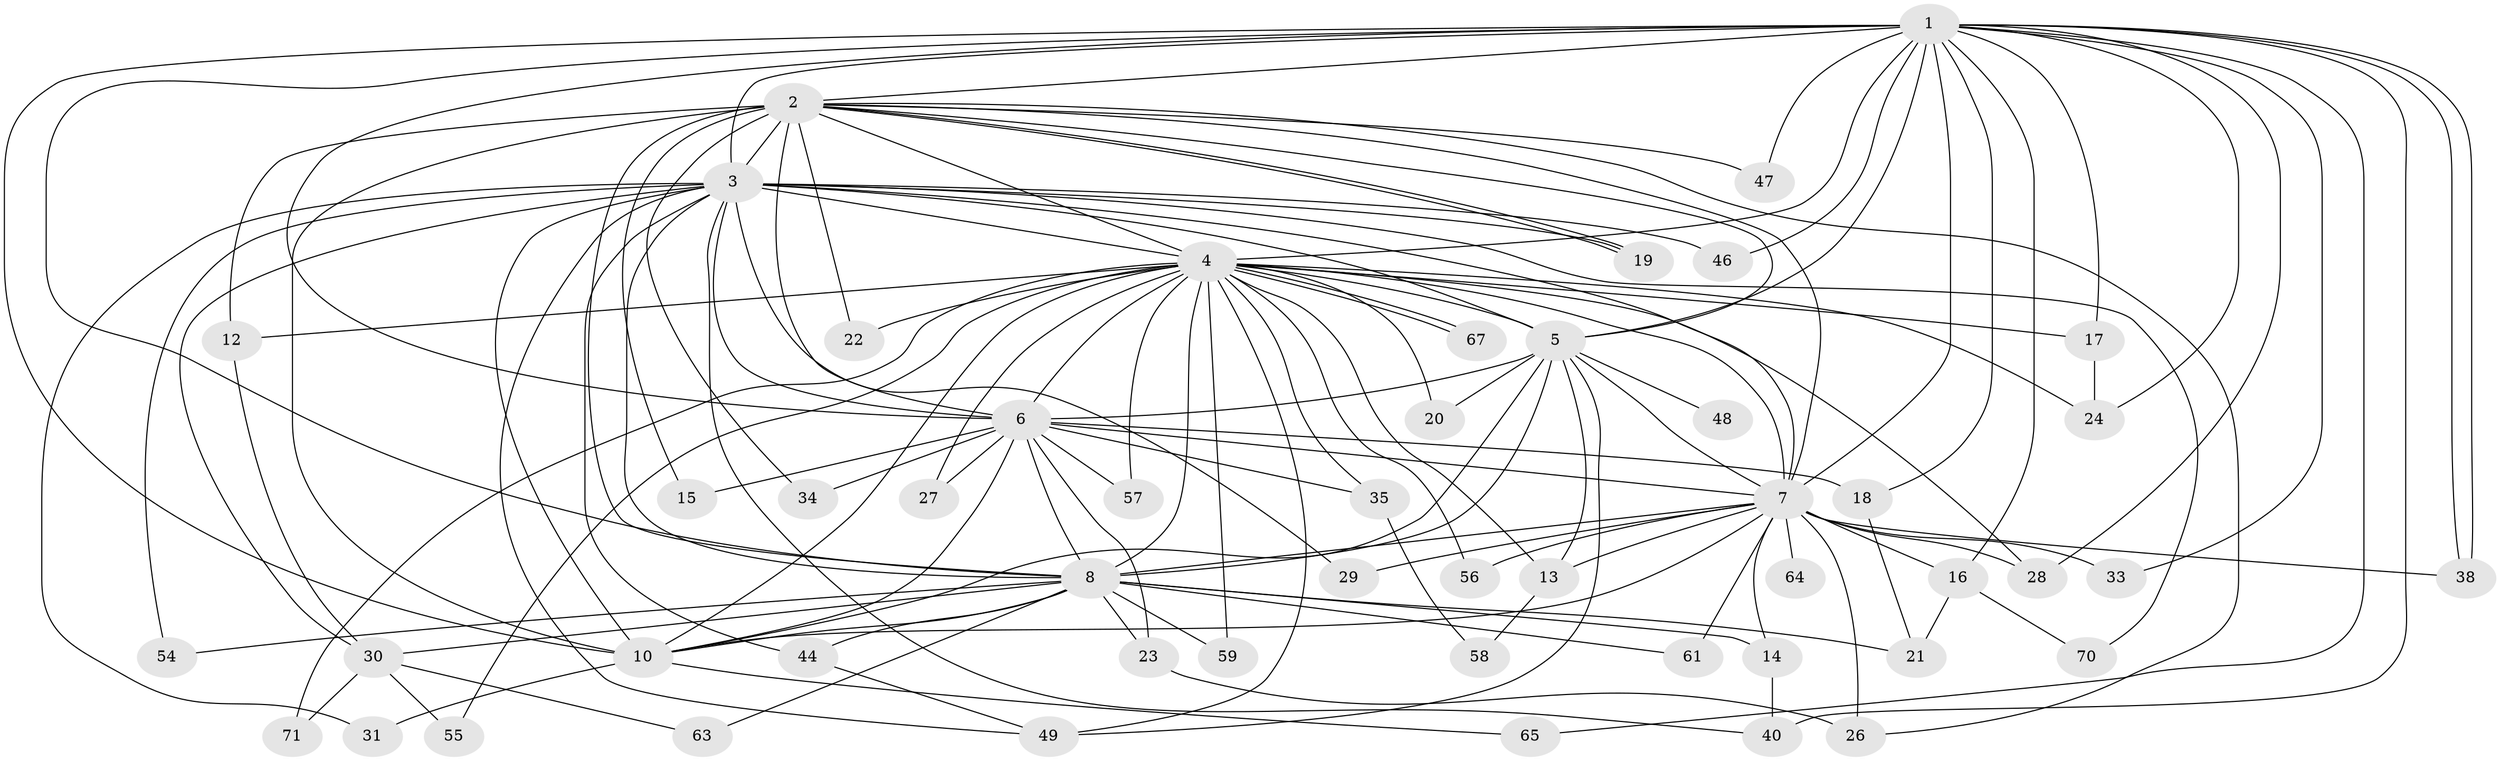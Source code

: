 // original degree distribution, {21: 0.014084507042253521, 19: 0.014084507042253521, 12: 0.014084507042253521, 30: 0.014084507042253521, 14: 0.028169014084507043, 17: 0.028169014084507043, 20: 0.014084507042253521, 18: 0.014084507042253521, 3: 0.28169014084507044, 2: 0.5211267605633803, 4: 0.04225352112676056, 6: 0.014084507042253521}
// Generated by graph-tools (version 1.1) at 2025/11/02/27/25 16:11:03]
// undirected, 51 vertices, 129 edges
graph export_dot {
graph [start="1"]
  node [color=gray90,style=filled];
  1 [super="+36"];
  2 [super="+45"];
  3 [super="+9"];
  4 [super="+50"];
  5 [super="+11"];
  6 [super="+25"];
  7 [super="+43"];
  8 [super="+39"];
  10 [super="+32"];
  12;
  13 [super="+41"];
  14;
  15;
  16 [super="+60"];
  17;
  18;
  19 [super="+52"];
  20;
  21;
  22;
  23;
  24 [super="+37"];
  26 [super="+51"];
  27;
  28 [super="+42"];
  29;
  30 [super="+69"];
  31;
  33;
  34;
  35;
  38 [super="+66"];
  40 [super="+62"];
  44 [super="+53"];
  46;
  47;
  48;
  49 [super="+68"];
  54;
  55;
  56;
  57;
  58;
  59;
  61;
  63;
  64;
  65;
  67;
  70;
  71;
  1 -- 2;
  1 -- 3 [weight=3];
  1 -- 4;
  1 -- 5;
  1 -- 6;
  1 -- 7;
  1 -- 8;
  1 -- 10;
  1 -- 16;
  1 -- 17;
  1 -- 18;
  1 -- 24;
  1 -- 33;
  1 -- 38;
  1 -- 38;
  1 -- 46;
  1 -- 65;
  1 -- 47;
  1 -- 40;
  1 -- 28;
  2 -- 3 [weight=2];
  2 -- 4;
  2 -- 5;
  2 -- 6;
  2 -- 7;
  2 -- 8;
  2 -- 10 [weight=3];
  2 -- 12;
  2 -- 15;
  2 -- 19;
  2 -- 19;
  2 -- 22;
  2 -- 26;
  2 -- 34;
  2 -- 47;
  3 -- 4 [weight=2];
  3 -- 5 [weight=2];
  3 -- 6 [weight=2];
  3 -- 7 [weight=2];
  3 -- 8 [weight=2];
  3 -- 10 [weight=2];
  3 -- 29;
  3 -- 44;
  3 -- 70;
  3 -- 40;
  3 -- 46;
  3 -- 49;
  3 -- 54;
  3 -- 30;
  3 -- 31;
  3 -- 19;
  4 -- 5 [weight=2];
  4 -- 6 [weight=2];
  4 -- 7;
  4 -- 8 [weight=2];
  4 -- 10 [weight=2];
  4 -- 12;
  4 -- 13 [weight=2];
  4 -- 17;
  4 -- 20;
  4 -- 22;
  4 -- 24;
  4 -- 27;
  4 -- 28;
  4 -- 35;
  4 -- 49;
  4 -- 56;
  4 -- 57;
  4 -- 59;
  4 -- 67;
  4 -- 67;
  4 -- 71;
  4 -- 55;
  5 -- 6;
  5 -- 7;
  5 -- 8;
  5 -- 10;
  5 -- 13;
  5 -- 20;
  5 -- 48 [weight=2];
  5 -- 49;
  6 -- 7;
  6 -- 8;
  6 -- 10;
  6 -- 15;
  6 -- 18;
  6 -- 23;
  6 -- 27;
  6 -- 34;
  6 -- 35;
  6 -- 57;
  7 -- 8;
  7 -- 10;
  7 -- 14;
  7 -- 16;
  7 -- 28;
  7 -- 29;
  7 -- 33;
  7 -- 56;
  7 -- 61;
  7 -- 64 [weight=2];
  7 -- 26;
  7 -- 38;
  7 -- 13;
  8 -- 10;
  8 -- 14;
  8 -- 21;
  8 -- 23;
  8 -- 44;
  8 -- 54;
  8 -- 59;
  8 -- 63;
  8 -- 61;
  8 -- 30;
  10 -- 31;
  10 -- 65;
  12 -- 30;
  13 -- 58;
  14 -- 40;
  16 -- 70;
  16 -- 21;
  17 -- 24;
  18 -- 21;
  23 -- 26;
  30 -- 55;
  30 -- 63;
  30 -- 71;
  35 -- 58;
  44 -- 49;
}
